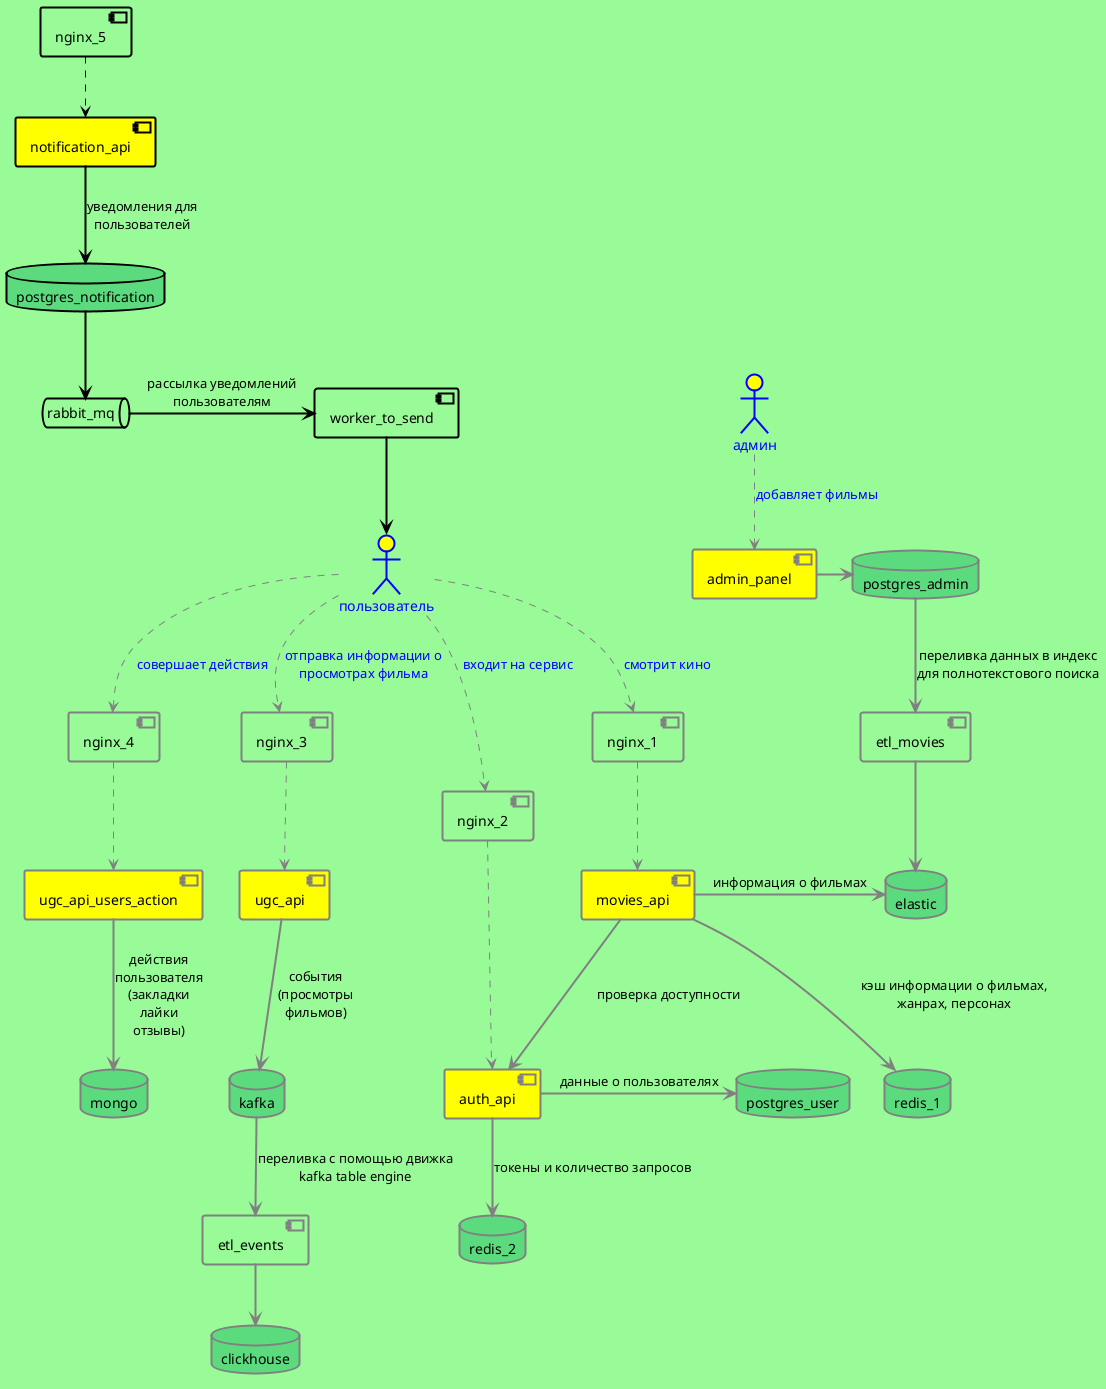 @startuml
skinparam maxMessageSize 200
skinparam sequence {
ActorFontColor Blue
ActorFontSize 14
}

<style>
componentDiagram {
BackGroundColor palegreen
LineThickness 2
LineColor grey
}
</style>

actor пользователь as user  #yellow;line:blue;line.bold;text:blue
actor админ as admin  #yellow;line:blue;line.bold;text:blue

component "nginx_5" as nginx_5 #palegreen;line:black;
component "nginx_4" as nginx_4
component "nginx_3" as nginx_3
component "nginx_2" as nginx_2
component "nginx_1" as nginx_1

component "admin_panel" as admin_panel #yellow
component "etl_movies" as etl_movies
component "movies_api" as movies_api #yellow
component "auth_api" as auth_api #yellow
component "ugc_api" as ugc_api #yellow;line:grey;
component "etl_events" as etl_events
component "ugc_api_users_action" as ugc_api_users_action #yellow
component "notification_api" as notification_api #yellow;line:black;
component "worker_to_send" as worker_to_send #palegreen;line:black;

queue "rabbit_mq" as rabbit_mq #palegreen;line:black;

database postgres_user #5cdb7e
database postgres_admin #5cdb7e
database postgres_notification #5cdb7e;line:black;
database redis_1 #5cdb7e
database redis_2 #5cdb7e
database kafka #5cdb7e;line:grey;
database clickhouse #5cdb7e
database elastic #5cdb7e
database mongo #5cdb7e

user ..> nginx_1: <font color=blue>смотрит кино</font>
user ..> nginx_2: <font color=blue>входит на сервис</font> 
user ..> nginx_3: <font color=blue>отправка информации о просмотрах фильма</font>
user ..> nginx_4: <font color=blue>совершает действия</font>

nginx_1 ..> movies_api
movies_api -> elastic: информация о фильмах
movies_api --> redis_1: кэш информации о фильмах, жанрах, персонах
movies_api --> auth_api: проверка доступности
etl_movies --> elastic

nginx_2 ..> auth_api
auth_api -> postgres_user: данные о пользователях
auth_api --> redis_2: токены и количество запросов

nginx_3 ..> ugc_api
ugc_api --> kafka: события\n(просмотры\nфильмов)
kafka --> etl_events: переливка с помощью движка kafka table engine
etl_events --> clickhouse

nginx_4 ..> ugc_api_users_action
ugc_api_users_action --> mongo: действия\nпользователя\n(закладки\nлайки\nотзывы)

nginx_5 ..[#black]> notification_api
notification_api --[#black]> postgres_notification: уведомления для пользователей
postgres_notification --[#black]> rabbit_mq
rabbit_mq -[#black]> worker_to_send: рассылка уведомлений пользователям
worker_to_send --[#black]> user

admin ..> admin_panel : <font color=blue>добавляет фильмы</font>
admin_panel -> postgres_admin
postgres_admin --> etl_movies: переливка данных в индекс для полнотекстового поиска

@enduml
